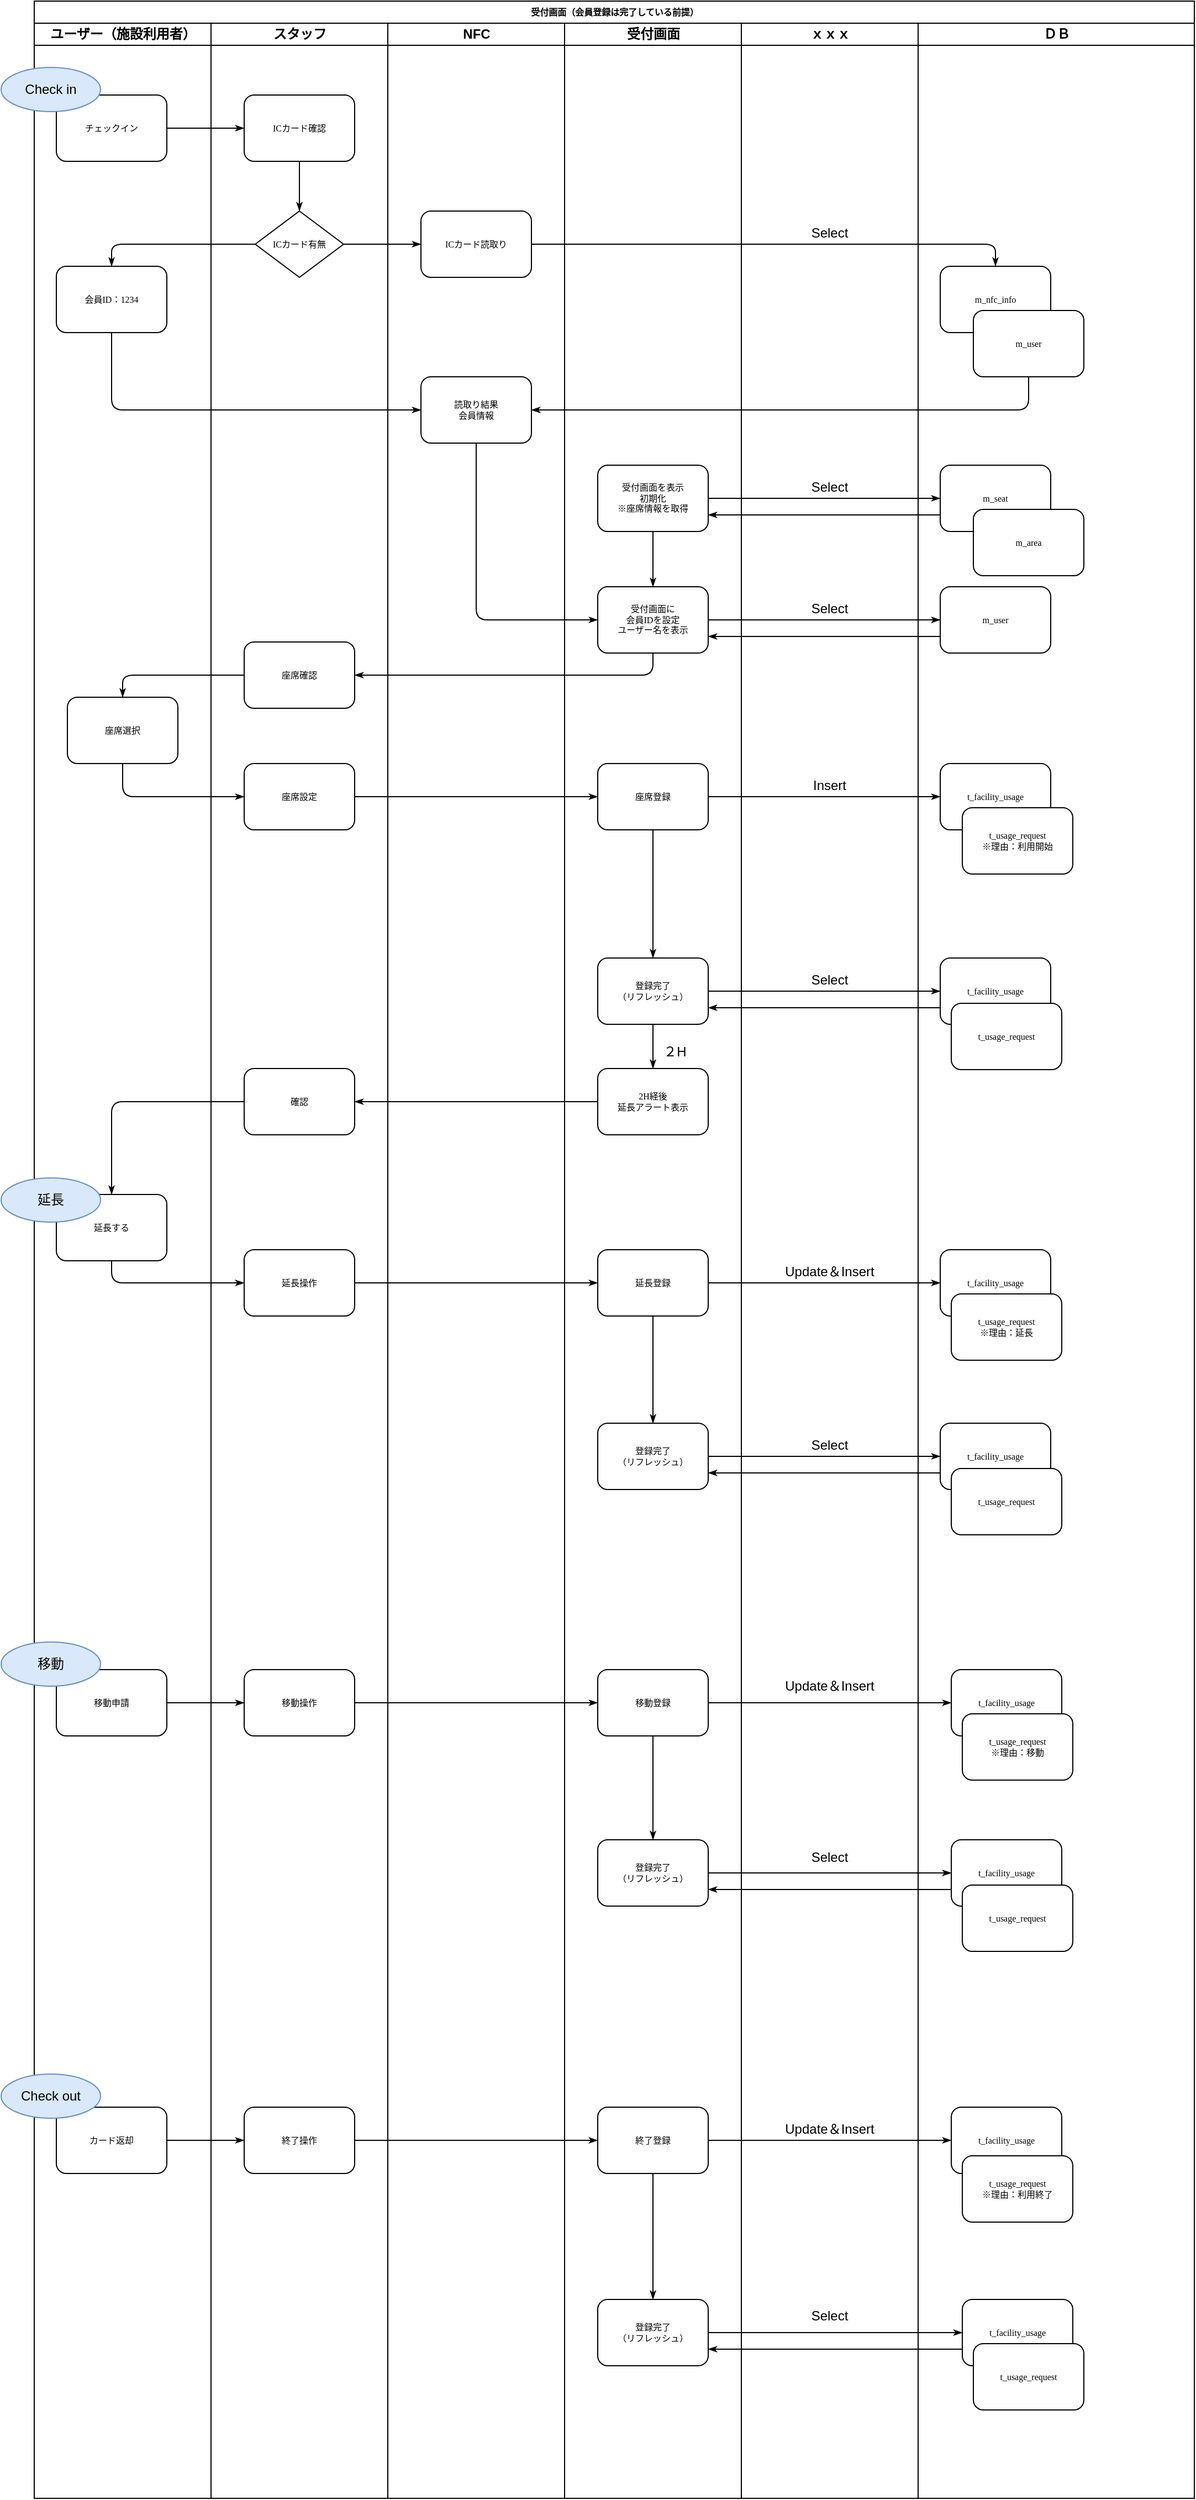 <mxfile version="26.0.14">
  <diagram name="Page-1" id="74e2e168-ea6b-b213-b513-2b3c1d86103e">
    <mxGraphModel dx="1246" dy="17" grid="1" gridSize="10" guides="1" tooltips="1" connect="1" arrows="1" fold="1" page="1" pageScale="1" pageWidth="1100" pageHeight="850" background="none" math="0" shadow="0">
      <root>
        <mxCell id="0" />
        <mxCell id="1" parent="0" />
        <mxCell id="wsVmnCHKdDLOv4nFXaHS-50" value="受付画面（会員登録は完了している前提）" style="swimlane;html=1;childLayout=stackLayout;startSize=20;rounded=0;shadow=0;labelBackgroundColor=none;strokeWidth=1;fontFamily=Verdana;fontSize=8;align=center;" parent="1" vertex="1">
          <mxGeometry x="40" y="880" width="1050" height="2260" as="geometry" />
        </mxCell>
        <mxCell id="wsVmnCHKdDLOv4nFXaHS-55" style="edgeStyle=orthogonalEdgeStyle;rounded=1;html=1;labelBackgroundColor=none;startArrow=none;startFill=0;startSize=5;endArrow=classicThin;endFill=1;endSize=5;jettySize=auto;orthogonalLoop=1;strokeWidth=1;fontFamily=Verdana;fontSize=8" parent="wsVmnCHKdDLOv4nFXaHS-50" source="wsVmnCHKdDLOv4nFXaHS-52" target="wsVmnCHKdDLOv4nFXaHS-71" edge="1">
          <mxGeometry relative="1" as="geometry" />
        </mxCell>
        <mxCell id="wsVmnCHKdDLOv4nFXaHS-58" style="edgeStyle=orthogonalEdgeStyle;rounded=1;html=1;labelBackgroundColor=none;startArrow=none;startFill=0;startSize=5;endArrow=classicThin;endFill=1;endSize=5;jettySize=auto;orthogonalLoop=1;strokeWidth=1;fontFamily=Verdana;fontSize=8;entryX=0.5;entryY=0;entryDx=0;entryDy=0;" parent="wsVmnCHKdDLOv4nFXaHS-50" source="wsVmnCHKdDLOv4nFXaHS-74" target="wsVmnCHKdDLOv4nFXaHS-53" edge="1">
          <mxGeometry relative="1" as="geometry" />
        </mxCell>
        <mxCell id="wsVmnCHKdDLOv4nFXaHS-59" style="edgeStyle=orthogonalEdgeStyle;rounded=1;html=1;labelBackgroundColor=none;startArrow=none;startFill=0;startSize=5;endArrow=classicThin;endFill=1;endSize=5;jettySize=auto;orthogonalLoop=1;strokeWidth=1;fontFamily=Verdana;fontSize=8;exitX=0.5;exitY=1;exitDx=0;exitDy=0;entryX=0;entryY=0.5;entryDx=0;entryDy=0;" parent="wsVmnCHKdDLOv4nFXaHS-50" source="wsVmnCHKdDLOv4nFXaHS-53" target="wsVmnCHKdDLOv4nFXaHS-87" edge="1">
          <mxGeometry relative="1" as="geometry">
            <mxPoint x="210" y="300" as="targetPoint" />
          </mxGeometry>
        </mxCell>
        <mxCell id="wsVmnCHKdDLOv4nFXaHS-63" style="edgeStyle=orthogonalEdgeStyle;rounded=1;html=1;labelBackgroundColor=none;startArrow=none;startFill=0;startSize=5;endArrow=classicThin;endFill=1;endSize=5;jettySize=auto;orthogonalLoop=1;strokeWidth=1;fontFamily=Verdana;fontSize=8;exitX=1;exitY=0.5;exitDx=0;exitDy=0;" parent="wsVmnCHKdDLOv4nFXaHS-50" source="wsVmnCHKdDLOv4nFXaHS-89" target="wsVmnCHKdDLOv4nFXaHS-94" edge="1">
          <mxGeometry relative="1" as="geometry">
            <mxPoint x="770" y="690" as="sourcePoint" />
          </mxGeometry>
        </mxCell>
        <mxCell id="wsVmnCHKdDLOv4nFXaHS-66" style="edgeStyle=orthogonalEdgeStyle;rounded=1;html=1;labelBackgroundColor=none;startArrow=none;startFill=0;startSize=5;endArrow=classicThin;endFill=1;endSize=5;jettySize=auto;orthogonalLoop=1;strokeColor=#000000;strokeWidth=1;fontFamily=Verdana;fontSize=8;fontColor=#000000;entryX=0;entryY=0.5;entryDx=0;entryDy=0;exitX=1;exitY=0.5;exitDx=0;exitDy=0;" parent="wsVmnCHKdDLOv4nFXaHS-50" source="wsVmnCHKdDLOv4nFXaHS-81" target="wsVmnCHKdDLOv4nFXaHS-89" edge="1">
          <mxGeometry relative="1" as="geometry">
            <mxPoint x="400" y="550" as="sourcePoint" />
          </mxGeometry>
        </mxCell>
        <mxCell id="wsVmnCHKdDLOv4nFXaHS-51" value="ユーザー（施設利用者）" style="swimlane;html=1;startSize=20;" parent="wsVmnCHKdDLOv4nFXaHS-50" vertex="1">
          <mxGeometry y="20" width="160" height="2240" as="geometry" />
        </mxCell>
        <mxCell id="wsVmnCHKdDLOv4nFXaHS-52" value="チェックイン" style="rounded=1;whiteSpace=wrap;html=1;shadow=0;labelBackgroundColor=none;strokeWidth=1;fontFamily=Verdana;fontSize=8;align=center;" parent="wsVmnCHKdDLOv4nFXaHS-51" vertex="1">
          <mxGeometry x="20" y="65" width="100" height="60" as="geometry" />
        </mxCell>
        <mxCell id="wsVmnCHKdDLOv4nFXaHS-53" value="会員ID：1234" style="rounded=1;whiteSpace=wrap;html=1;shadow=0;labelBackgroundColor=none;strokeWidth=1;fontFamily=Verdana;fontSize=8;align=center;" parent="wsVmnCHKdDLOv4nFXaHS-51" vertex="1">
          <mxGeometry x="20" y="220" width="100" height="60" as="geometry" />
        </mxCell>
        <mxCell id="wsVmnCHKdDLOv4nFXaHS-75" value="座席選択" style="rounded=1;whiteSpace=wrap;html=1;shadow=0;labelBackgroundColor=none;strokeWidth=1;fontFamily=Verdana;fontSize=8;align=center;" parent="wsVmnCHKdDLOv4nFXaHS-51" vertex="1">
          <mxGeometry x="30" y="610" width="100" height="60" as="geometry" />
        </mxCell>
        <mxCell id="wsVmnCHKdDLOv4nFXaHS-168" value="延長する" style="rounded=1;whiteSpace=wrap;html=1;shadow=0;labelBackgroundColor=none;strokeWidth=1;fontFamily=Verdana;fontSize=8;align=center;" parent="wsVmnCHKdDLOv4nFXaHS-51" vertex="1">
          <mxGeometry x="20" y="1060" width="100" height="60" as="geometry" />
        </mxCell>
        <mxCell id="wsVmnCHKdDLOv4nFXaHS-176" value="延長" style="ellipse;whiteSpace=wrap;html=1;fillColor=#dae8fc;strokeColor=#6c8ebf;" parent="wsVmnCHKdDLOv4nFXaHS-51" vertex="1">
          <mxGeometry x="-30" y="1045" width="90" height="40" as="geometry" />
        </mxCell>
        <mxCell id="wsVmnCHKdDLOv4nFXaHS-177" value="Check in" style="ellipse;whiteSpace=wrap;html=1;fillColor=#dae8fc;strokeColor=#6c8ebf;" parent="wsVmnCHKdDLOv4nFXaHS-51" vertex="1">
          <mxGeometry x="-30" y="40" width="90" height="40" as="geometry" />
        </mxCell>
        <mxCell id="wsVmnCHKdDLOv4nFXaHS-239" value="カード返却" style="rounded=1;whiteSpace=wrap;html=1;shadow=0;labelBackgroundColor=none;strokeWidth=1;fontFamily=Verdana;fontSize=8;align=center;" parent="wsVmnCHKdDLOv4nFXaHS-51" vertex="1">
          <mxGeometry x="20" y="1886" width="100" height="60" as="geometry" />
        </mxCell>
        <mxCell id="wsVmnCHKdDLOv4nFXaHS-183" value="Check out" style="ellipse;whiteSpace=wrap;html=1;fillColor=#dae8fc;strokeColor=#6c8ebf;" parent="wsVmnCHKdDLOv4nFXaHS-51" vertex="1">
          <mxGeometry x="-30" y="1856" width="90" height="40" as="geometry" />
        </mxCell>
        <mxCell id="wsVmnCHKdDLOv4nFXaHS-70" value="スタッフ" style="swimlane;html=1;startSize=20;" parent="wsVmnCHKdDLOv4nFXaHS-50" vertex="1">
          <mxGeometry x="160" y="20" width="160" height="2240" as="geometry" />
        </mxCell>
        <mxCell id="wsVmnCHKdDLOv4nFXaHS-71" value="ICカード確認" style="rounded=1;whiteSpace=wrap;html=1;shadow=0;labelBackgroundColor=none;strokeWidth=1;fontFamily=Verdana;fontSize=8;align=center;" parent="wsVmnCHKdDLOv4nFXaHS-70" vertex="1">
          <mxGeometry x="30" y="65" width="100" height="60" as="geometry" />
        </mxCell>
        <mxCell id="wsVmnCHKdDLOv4nFXaHS-74" value="ICカード有無" style="rhombus;whiteSpace=wrap;html=1;rounded=0;shadow=0;labelBackgroundColor=none;strokeWidth=1;fontFamily=Verdana;fontSize=8;align=center;" parent="wsVmnCHKdDLOv4nFXaHS-70" vertex="1">
          <mxGeometry x="40" y="170" width="80" height="60" as="geometry" />
        </mxCell>
        <mxCell id="wsVmnCHKdDLOv4nFXaHS-56" style="edgeStyle=orthogonalEdgeStyle;rounded=1;html=1;labelBackgroundColor=none;startArrow=none;startFill=0;startSize=5;endArrow=classicThin;endFill=1;endSize=5;jettySize=auto;orthogonalLoop=1;strokeWidth=1;fontFamily=Verdana;fontSize=8;entryX=0.5;entryY=0;entryDx=0;entryDy=0;" parent="wsVmnCHKdDLOv4nFXaHS-70" source="wsVmnCHKdDLOv4nFXaHS-71" target="wsVmnCHKdDLOv4nFXaHS-74" edge="1">
          <mxGeometry relative="1" as="geometry">
            <Array as="points">
              <mxPoint x="80" y="170" />
              <mxPoint x="80" y="170" />
            </Array>
          </mxGeometry>
        </mxCell>
        <mxCell id="wsVmnCHKdDLOv4nFXaHS-54" value="座席確認" style="rounded=1;whiteSpace=wrap;html=1;shadow=0;labelBackgroundColor=none;strokeWidth=1;fontFamily=Verdana;fontSize=8;align=center;" parent="wsVmnCHKdDLOv4nFXaHS-70" vertex="1">
          <mxGeometry x="30" y="560" width="100" height="60" as="geometry" />
        </mxCell>
        <mxCell id="wsVmnCHKdDLOv4nFXaHS-81" value="座席設定" style="rounded=1;whiteSpace=wrap;html=1;shadow=0;labelBackgroundColor=none;strokeWidth=1;fontFamily=Verdana;fontSize=8;align=center;" parent="wsVmnCHKdDLOv4nFXaHS-70" vertex="1">
          <mxGeometry x="30" y="670" width="100" height="60" as="geometry" />
        </mxCell>
        <mxCell id="wsVmnCHKdDLOv4nFXaHS-165" value="確認" style="rounded=1;whiteSpace=wrap;html=1;shadow=0;labelBackgroundColor=none;strokeWidth=1;fontFamily=Verdana;fontSize=8;align=center;" parent="wsVmnCHKdDLOv4nFXaHS-70" vertex="1">
          <mxGeometry x="30" y="946" width="100" height="60" as="geometry" />
        </mxCell>
        <mxCell id="wsVmnCHKdDLOv4nFXaHS-171" value="延長操作" style="rounded=1;whiteSpace=wrap;html=1;shadow=0;labelBackgroundColor=none;strokeWidth=1;fontFamily=Verdana;fontSize=8;align=center;" parent="wsVmnCHKdDLOv4nFXaHS-70" vertex="1">
          <mxGeometry x="30" y="1110" width="100" height="60" as="geometry" />
        </mxCell>
        <mxCell id="wsVmnCHKdDLOv4nFXaHS-240" value="終了操作" style="rounded=1;whiteSpace=wrap;html=1;shadow=0;labelBackgroundColor=none;strokeWidth=1;fontFamily=Verdana;fontSize=8;align=center;" parent="wsVmnCHKdDLOv4nFXaHS-70" vertex="1">
          <mxGeometry x="30" y="1886" width="100" height="60" as="geometry" />
        </mxCell>
        <mxCell id="wsVmnCHKdDLOv4nFXaHS-72" value="NFC" style="swimlane;html=1;startSize=20;" parent="wsVmnCHKdDLOv4nFXaHS-50" vertex="1">
          <mxGeometry x="320" y="20" width="160" height="2240" as="geometry" />
        </mxCell>
        <mxCell id="wsVmnCHKdDLOv4nFXaHS-73" value="ICカード読取り" style="rounded=1;whiteSpace=wrap;html=1;shadow=0;labelBackgroundColor=none;strokeWidth=1;fontFamily=Verdana;fontSize=8;align=center;" parent="wsVmnCHKdDLOv4nFXaHS-72" vertex="1">
          <mxGeometry x="30" y="170" width="100" height="60" as="geometry" />
        </mxCell>
        <mxCell id="wsVmnCHKdDLOv4nFXaHS-87" value="&lt;div&gt;読取り結果&lt;/div&gt;&lt;div&gt;&lt;div&gt;会員情報&lt;/div&gt;&lt;/div&gt;" style="rounded=1;whiteSpace=wrap;html=1;shadow=0;labelBackgroundColor=none;strokeWidth=1;fontFamily=Verdana;fontSize=8;align=center;" parent="wsVmnCHKdDLOv4nFXaHS-72" vertex="1">
          <mxGeometry x="30" y="320" width="100" height="60" as="geometry" />
        </mxCell>
        <mxCell id="wsVmnCHKdDLOv4nFXaHS-76" style="edgeStyle=orthogonalEdgeStyle;rounded=1;html=1;labelBackgroundColor=none;startArrow=none;startFill=0;startSize=5;endArrow=classicThin;endFill=1;endSize=5;jettySize=auto;orthogonalLoop=1;strokeWidth=1;fontFamily=Verdana;fontSize=8;entryX=0;entryY=0.5;entryDx=0;entryDy=0;exitX=1;exitY=0.5;exitDx=0;exitDy=0;" parent="wsVmnCHKdDLOv4nFXaHS-50" source="wsVmnCHKdDLOv4nFXaHS-74" target="wsVmnCHKdDLOv4nFXaHS-73" edge="1">
          <mxGeometry relative="1" as="geometry">
            <mxPoint x="340" y="150" as="sourcePoint" />
            <mxPoint x="280" y="290" as="targetPoint" />
          </mxGeometry>
        </mxCell>
        <mxCell id="wsVmnCHKdDLOv4nFXaHS-83" style="edgeStyle=orthogonalEdgeStyle;rounded=1;html=1;labelBackgroundColor=none;startArrow=none;startFill=0;startSize=5;endArrow=classicThin;endFill=1;endSize=5;jettySize=auto;orthogonalLoop=1;strokeColor=#000000;strokeWidth=1;fontFamily=Verdana;fontSize=8;fontColor=#000000;exitX=1;exitY=0.5;exitDx=0;exitDy=0;entryX=0.5;entryY=0;entryDx=0;entryDy=0;" parent="wsVmnCHKdDLOv4nFXaHS-50" source="wsVmnCHKdDLOv4nFXaHS-73" target="wsVmnCHKdDLOv4nFXaHS-78" edge="1">
          <mxGeometry relative="1" as="geometry" />
        </mxCell>
        <mxCell id="wsVmnCHKdDLOv4nFXaHS-91" style="edgeStyle=orthogonalEdgeStyle;rounded=1;html=1;labelBackgroundColor=none;startArrow=none;startFill=0;startSize=5;endArrow=classicThin;endFill=1;endSize=5;jettySize=auto;orthogonalLoop=1;strokeWidth=1;fontFamily=Verdana;fontSize=8;exitX=0.5;exitY=1;exitDx=0;exitDy=0;entryX=1;entryY=0.5;entryDx=0;entryDy=0;" parent="wsVmnCHKdDLOv4nFXaHS-50" source="wsVmnCHKdDLOv4nFXaHS-144" target="wsVmnCHKdDLOv4nFXaHS-87" edge="1">
          <mxGeometry relative="1" as="geometry" />
        </mxCell>
        <mxCell id="wsVmnCHKdDLOv4nFXaHS-77" value="受付画面" style="swimlane;html=1;startSize=20;" parent="wsVmnCHKdDLOv4nFXaHS-50" vertex="1">
          <mxGeometry x="480" y="20" width="160" height="2240" as="geometry" />
        </mxCell>
        <mxCell id="wsVmnCHKdDLOv4nFXaHS-80" value="受付画面に&lt;div&gt;会員IDを設定&lt;/div&gt;&lt;div&gt;ユーザー名を表示&lt;/div&gt;" style="rounded=1;whiteSpace=wrap;html=1;shadow=0;labelBackgroundColor=none;strokeWidth=1;fontFamily=Verdana;fontSize=8;align=center;" parent="wsVmnCHKdDLOv4nFXaHS-77" vertex="1">
          <mxGeometry x="30" y="510" width="100" height="60" as="geometry" />
        </mxCell>
        <mxCell id="wsVmnCHKdDLOv4nFXaHS-89" value="座席登録" style="rounded=1;whiteSpace=wrap;html=1;shadow=0;labelBackgroundColor=none;strokeWidth=1;fontFamily=Verdana;fontSize=8;align=center;" parent="wsVmnCHKdDLOv4nFXaHS-77" vertex="1">
          <mxGeometry x="30" y="670" width="100" height="60" as="geometry" />
        </mxCell>
        <mxCell id="wsVmnCHKdDLOv4nFXaHS-155" value="受付画面を表示&lt;div&gt;初期化&lt;/div&gt;&lt;div&gt;※座席情報を取得&lt;/div&gt;" style="rounded=1;whiteSpace=wrap;html=1;shadow=0;labelBackgroundColor=none;strokeWidth=1;fontFamily=Verdana;fontSize=8;align=center;" parent="wsVmnCHKdDLOv4nFXaHS-77" vertex="1">
          <mxGeometry x="30" y="400" width="100" height="60" as="geometry" />
        </mxCell>
        <mxCell id="wsVmnCHKdDLOv4nFXaHS-156" style="edgeStyle=orthogonalEdgeStyle;rounded=1;html=1;labelBackgroundColor=none;startArrow=none;startFill=0;startSize=5;endArrow=classicThin;endFill=1;endSize=5;jettySize=auto;orthogonalLoop=1;strokeWidth=1;fontFamily=Verdana;fontSize=8;exitX=0.5;exitY=1;exitDx=0;exitDy=0;entryX=0.5;entryY=0;entryDx=0;entryDy=0;" parent="wsVmnCHKdDLOv4nFXaHS-77" source="wsVmnCHKdDLOv4nFXaHS-155" target="wsVmnCHKdDLOv4nFXaHS-80" edge="1">
          <mxGeometry relative="1" as="geometry">
            <mxPoint x="-70" y="390" as="sourcePoint" />
            <mxPoint x="40" y="440" as="targetPoint" />
          </mxGeometry>
        </mxCell>
        <mxCell id="wsVmnCHKdDLOv4nFXaHS-162" value="2H経後&lt;div&gt;延長アラート表示&lt;/div&gt;" style="rounded=1;whiteSpace=wrap;html=1;shadow=0;labelBackgroundColor=none;strokeWidth=1;fontFamily=Verdana;fontSize=8;align=center;" parent="wsVmnCHKdDLOv4nFXaHS-77" vertex="1">
          <mxGeometry x="30" y="946" width="100" height="60" as="geometry" />
        </mxCell>
        <mxCell id="wsVmnCHKdDLOv4nFXaHS-164" style="edgeStyle=orthogonalEdgeStyle;rounded=1;html=1;labelBackgroundColor=none;startArrow=none;startFill=0;startSize=5;endArrow=classicThin;endFill=1;endSize=5;jettySize=auto;orthogonalLoop=1;strokeWidth=1;fontFamily=Verdana;fontSize=8;entryX=0.5;entryY=0;entryDx=0;entryDy=0;exitX=0.5;exitY=1;exitDx=0;exitDy=0;" parent="wsVmnCHKdDLOv4nFXaHS-77" source="wsVmnCHKdDLOv4nFXaHS-89" target="wsVmnCHKdDLOv4nFXaHS-194" edge="1">
          <mxGeometry relative="1" as="geometry">
            <mxPoint x="50" y="740" as="sourcePoint" />
            <mxPoint x="40" y="550" as="targetPoint" />
          </mxGeometry>
        </mxCell>
        <mxCell id="wsVmnCHKdDLOv4nFXaHS-172" value="延長登録" style="rounded=1;whiteSpace=wrap;html=1;shadow=0;labelBackgroundColor=none;strokeWidth=1;fontFamily=Verdana;fontSize=8;align=center;" parent="wsVmnCHKdDLOv4nFXaHS-77" vertex="1">
          <mxGeometry x="30" y="1110" width="100" height="60" as="geometry" />
        </mxCell>
        <mxCell id="wsVmnCHKdDLOv4nFXaHS-194" value="登録完了&lt;div&gt;（リフレッシュ）&lt;/div&gt;" style="rounded=1;whiteSpace=wrap;html=1;shadow=0;labelBackgroundColor=none;strokeWidth=1;fontFamily=Verdana;fontSize=8;align=center;" parent="wsVmnCHKdDLOv4nFXaHS-77" vertex="1">
          <mxGeometry x="30" y="846" width="100" height="60" as="geometry" />
        </mxCell>
        <mxCell id="wsVmnCHKdDLOv4nFXaHS-208" style="edgeStyle=orthogonalEdgeStyle;rounded=1;html=1;labelBackgroundColor=none;startArrow=none;startFill=0;startSize=5;endArrow=classicThin;endFill=1;endSize=5;jettySize=auto;orthogonalLoop=1;strokeWidth=1;fontFamily=Verdana;fontSize=8;entryX=0.5;entryY=0;entryDx=0;entryDy=0;exitX=0.5;exitY=1;exitDx=0;exitDy=0;" parent="wsVmnCHKdDLOv4nFXaHS-77" source="wsVmnCHKdDLOv4nFXaHS-194" target="wsVmnCHKdDLOv4nFXaHS-162" edge="1">
          <mxGeometry relative="1" as="geometry">
            <mxPoint x="40" y="916" as="sourcePoint" />
            <mxPoint x="90" y="856" as="targetPoint" />
          </mxGeometry>
        </mxCell>
        <mxCell id="wsVmnCHKdDLOv4nFXaHS-192" value="２H" style="text;html=1;align=center;verticalAlign=middle;whiteSpace=wrap;rounded=0;" parent="wsVmnCHKdDLOv4nFXaHS-77" vertex="1">
          <mxGeometry x="70" y="916" width="60" height="30" as="geometry" />
        </mxCell>
        <mxCell id="wsVmnCHKdDLOv4nFXaHS-214" value="登録完了&lt;div&gt;（リフレッシュ）&lt;/div&gt;" style="rounded=1;whiteSpace=wrap;html=1;shadow=0;labelBackgroundColor=none;strokeWidth=1;fontFamily=Verdana;fontSize=8;align=center;" parent="wsVmnCHKdDLOv4nFXaHS-77" vertex="1">
          <mxGeometry x="30" y="1267" width="100" height="60" as="geometry" />
        </mxCell>
        <mxCell id="wsVmnCHKdDLOv4nFXaHS-215" style="edgeStyle=orthogonalEdgeStyle;rounded=1;html=1;labelBackgroundColor=none;startArrow=none;startFill=0;startSize=5;endArrow=classicThin;endFill=1;endSize=5;jettySize=auto;orthogonalLoop=1;strokeWidth=1;fontFamily=Verdana;fontSize=8;entryX=0.5;entryY=0;entryDx=0;entryDy=0;exitX=0.5;exitY=1;exitDx=0;exitDy=0;" parent="wsVmnCHKdDLOv4nFXaHS-77" source="wsVmnCHKdDLOv4nFXaHS-172" target="wsVmnCHKdDLOv4nFXaHS-214" edge="1">
          <mxGeometry relative="1" as="geometry">
            <mxPoint x="90" y="877" as="sourcePoint" />
            <mxPoint x="90" y="907" as="targetPoint" />
          </mxGeometry>
        </mxCell>
        <mxCell id="wsVmnCHKdDLOv4nFXaHS-180" value="移動申請" style="rounded=1;whiteSpace=wrap;html=1;shadow=0;labelBackgroundColor=none;strokeWidth=1;fontFamily=Verdana;fontSize=8;align=center;" parent="wsVmnCHKdDLOv4nFXaHS-77" vertex="1">
          <mxGeometry x="-460" y="1490" width="100" height="60" as="geometry" />
        </mxCell>
        <mxCell id="wsVmnCHKdDLOv4nFXaHS-182" value="移動" style="ellipse;whiteSpace=wrap;html=1;fillColor=#dae8fc;strokeColor=#6c8ebf;" parent="wsVmnCHKdDLOv4nFXaHS-77" vertex="1">
          <mxGeometry x="-510" y="1465" width="90" height="40" as="geometry" />
        </mxCell>
        <mxCell id="wsVmnCHKdDLOv4nFXaHS-184" value="移動操作" style="rounded=1;whiteSpace=wrap;html=1;shadow=0;labelBackgroundColor=none;strokeWidth=1;fontFamily=Verdana;fontSize=8;align=center;" parent="wsVmnCHKdDLOv4nFXaHS-77" vertex="1">
          <mxGeometry x="-290" y="1490" width="100" height="60" as="geometry" />
        </mxCell>
        <mxCell id="wsVmnCHKdDLOv4nFXaHS-185" value="移動登録" style="rounded=1;whiteSpace=wrap;html=1;shadow=0;labelBackgroundColor=none;strokeWidth=1;fontFamily=Verdana;fontSize=8;align=center;" parent="wsVmnCHKdDLOv4nFXaHS-77" vertex="1">
          <mxGeometry x="30" y="1490" width="100" height="60" as="geometry" />
        </mxCell>
        <mxCell id="wsVmnCHKdDLOv4nFXaHS-186" style="edgeStyle=orthogonalEdgeStyle;rounded=1;html=1;labelBackgroundColor=none;startArrow=none;startFill=0;startSize=5;endArrow=classicThin;endFill=1;endSize=5;jettySize=auto;orthogonalLoop=1;strokeColor=#000000;strokeWidth=1;fontFamily=Verdana;fontSize=8;fontColor=#000000;exitX=1;exitY=0.5;exitDx=0;exitDy=0;entryX=0;entryY=0.5;entryDx=0;entryDy=0;" parent="wsVmnCHKdDLOv4nFXaHS-77" source="wsVmnCHKdDLOv4nFXaHS-180" target="wsVmnCHKdDLOv4nFXaHS-184" edge="1">
          <mxGeometry relative="1" as="geometry">
            <mxPoint x="-350" y="1519.5" as="sourcePoint" />
            <mxPoint x="-310" y="1510" as="targetPoint" />
          </mxGeometry>
        </mxCell>
        <mxCell id="wsVmnCHKdDLOv4nFXaHS-187" style="edgeStyle=orthogonalEdgeStyle;rounded=1;html=1;labelBackgroundColor=none;startArrow=none;startFill=0;startSize=5;endArrow=classicThin;endFill=1;endSize=5;jettySize=auto;orthogonalLoop=1;strokeColor=#000000;strokeWidth=1;fontFamily=Verdana;fontSize=8;fontColor=#000000;exitX=1;exitY=0.5;exitDx=0;exitDy=0;entryX=0;entryY=0.5;entryDx=0;entryDy=0;" parent="wsVmnCHKdDLOv4nFXaHS-77" source="wsVmnCHKdDLOv4nFXaHS-184" target="wsVmnCHKdDLOv4nFXaHS-185" edge="1">
          <mxGeometry relative="1" as="geometry">
            <mxPoint x="-100" y="1520" as="sourcePoint" />
            <mxPoint x="-30" y="1520" as="targetPoint" />
          </mxGeometry>
        </mxCell>
        <mxCell id="wsVmnCHKdDLOv4nFXaHS-220" value="登録完了&lt;div&gt;（リフレッシュ）&lt;/div&gt;" style="rounded=1;whiteSpace=wrap;html=1;shadow=0;labelBackgroundColor=none;strokeWidth=1;fontFamily=Verdana;fontSize=8;align=center;" parent="wsVmnCHKdDLOv4nFXaHS-77" vertex="1">
          <mxGeometry x="30" y="1644" width="100" height="60" as="geometry" />
        </mxCell>
        <mxCell id="wsVmnCHKdDLOv4nFXaHS-221" style="edgeStyle=orthogonalEdgeStyle;rounded=1;html=1;labelBackgroundColor=none;startArrow=none;startFill=0;startSize=5;endArrow=classicThin;endFill=1;endSize=5;jettySize=auto;orthogonalLoop=1;strokeWidth=1;fontFamily=Verdana;fontSize=8;entryX=0.5;entryY=0;entryDx=0;entryDy=0;exitX=0.5;exitY=1;exitDx=0;exitDy=0;" parent="wsVmnCHKdDLOv4nFXaHS-77" source="wsVmnCHKdDLOv4nFXaHS-185" target="wsVmnCHKdDLOv4nFXaHS-220" edge="1">
          <mxGeometry relative="1" as="geometry">
            <mxPoint x="110" y="1565" as="sourcePoint" />
            <mxPoint x="90" y="1315" as="targetPoint" />
          </mxGeometry>
        </mxCell>
        <mxCell id="wsVmnCHKdDLOv4nFXaHS-242" value="終了登録" style="rounded=1;whiteSpace=wrap;html=1;shadow=0;labelBackgroundColor=none;strokeWidth=1;fontFamily=Verdana;fontSize=8;align=center;" parent="wsVmnCHKdDLOv4nFXaHS-77" vertex="1">
          <mxGeometry x="30" y="1886" width="100" height="60" as="geometry" />
        </mxCell>
        <mxCell id="wsVmnCHKdDLOv4nFXaHS-247" value="登録完了&lt;div&gt;（リフレッシュ）&lt;/div&gt;" style="rounded=1;whiteSpace=wrap;html=1;shadow=0;labelBackgroundColor=none;strokeWidth=1;fontFamily=Verdana;fontSize=8;align=center;" parent="wsVmnCHKdDLOv4nFXaHS-77" vertex="1">
          <mxGeometry x="30" y="2060" width="100" height="60" as="geometry" />
        </mxCell>
        <mxCell id="wsVmnCHKdDLOv4nFXaHS-248" style="edgeStyle=orthogonalEdgeStyle;rounded=1;html=1;labelBackgroundColor=none;startArrow=none;startFill=0;startSize=5;endArrow=classicThin;endFill=1;endSize=5;jettySize=auto;orthogonalLoop=1;strokeWidth=1;fontFamily=Verdana;fontSize=8;entryX=0.5;entryY=0;entryDx=0;entryDy=0;exitX=0.5;exitY=1;exitDx=0;exitDy=0;" parent="wsVmnCHKdDLOv4nFXaHS-77" source="wsVmnCHKdDLOv4nFXaHS-242" target="wsVmnCHKdDLOv4nFXaHS-247" edge="1">
          <mxGeometry relative="1" as="geometry">
            <mxPoint x="40" y="1956" as="sourcePoint" />
            <mxPoint x="90" y="1736" as="targetPoint" />
          </mxGeometry>
        </mxCell>
        <mxCell id="wsVmnCHKdDLOv4nFXaHS-86" value="ｘｘｘ" style="swimlane;html=1;startSize=20;" parent="wsVmnCHKdDLOv4nFXaHS-50" vertex="1">
          <mxGeometry x="640" y="20" width="160" height="2240" as="geometry" />
        </mxCell>
        <mxCell id="wsVmnCHKdDLOv4nFXaHS-228" value="Update＆Insert" style="text;html=1;align=center;verticalAlign=middle;whiteSpace=wrap;rounded=0;" parent="wsVmnCHKdDLOv4nFXaHS-86" vertex="1">
          <mxGeometry x="20" y="1485" width="120" height="40" as="geometry" />
        </mxCell>
        <mxCell id="wsVmnCHKdDLOv4nFXaHS-231" value="Select" style="text;html=1;align=center;verticalAlign=middle;whiteSpace=wrap;rounded=0;" parent="wsVmnCHKdDLOv4nFXaHS-86" vertex="1">
          <mxGeometry x="20" y="1640" width="120" height="40" as="geometry" />
        </mxCell>
        <mxCell id="wsVmnCHKdDLOv4nFXaHS-232" value="Update＆Insert" style="text;html=1;align=center;verticalAlign=middle;whiteSpace=wrap;rounded=0;" parent="wsVmnCHKdDLOv4nFXaHS-86" vertex="1">
          <mxGeometry x="20" y="1110" width="120" height="40" as="geometry" />
        </mxCell>
        <mxCell id="wsVmnCHKdDLOv4nFXaHS-233" value="Select" style="text;html=1;align=center;verticalAlign=middle;whiteSpace=wrap;rounded=0;" parent="wsVmnCHKdDLOv4nFXaHS-86" vertex="1">
          <mxGeometry x="20" y="1267" width="120" height="40" as="geometry" />
        </mxCell>
        <mxCell id="wsVmnCHKdDLOv4nFXaHS-234" value="Insert" style="text;html=1;align=center;verticalAlign=middle;whiteSpace=wrap;rounded=0;" parent="wsVmnCHKdDLOv4nFXaHS-86" vertex="1">
          <mxGeometry x="20" y="670" width="120" height="40" as="geometry" />
        </mxCell>
        <mxCell id="wsVmnCHKdDLOv4nFXaHS-235" value="Select" style="text;html=1;align=center;verticalAlign=middle;whiteSpace=wrap;rounded=0;" parent="wsVmnCHKdDLOv4nFXaHS-86" vertex="1">
          <mxGeometry x="20" y="846" width="120" height="40" as="geometry" />
        </mxCell>
        <mxCell id="wsVmnCHKdDLOv4nFXaHS-236" value="Select" style="text;html=1;align=center;verticalAlign=middle;whiteSpace=wrap;rounded=0;" parent="wsVmnCHKdDLOv4nFXaHS-86" vertex="1">
          <mxGeometry x="20" y="170" width="120" height="40" as="geometry" />
        </mxCell>
        <mxCell id="wsVmnCHKdDLOv4nFXaHS-237" value="Select" style="text;html=1;align=center;verticalAlign=middle;whiteSpace=wrap;rounded=0;" parent="wsVmnCHKdDLOv4nFXaHS-86" vertex="1">
          <mxGeometry x="20" y="400" width="120" height="40" as="geometry" />
        </mxCell>
        <mxCell id="wsVmnCHKdDLOv4nFXaHS-238" value="Select" style="text;html=1;align=center;verticalAlign=middle;whiteSpace=wrap;rounded=0;" parent="wsVmnCHKdDLOv4nFXaHS-86" vertex="1">
          <mxGeometry x="20" y="510" width="120" height="40" as="geometry" />
        </mxCell>
        <mxCell id="wsVmnCHKdDLOv4nFXaHS-246" value="Update＆Insert" style="text;html=1;align=center;verticalAlign=middle;whiteSpace=wrap;rounded=0;" parent="wsVmnCHKdDLOv4nFXaHS-86" vertex="1">
          <mxGeometry x="20" y="1886" width="120" height="40" as="geometry" />
        </mxCell>
        <mxCell id="wsVmnCHKdDLOv4nFXaHS-252" value="Select" style="text;html=1;align=center;verticalAlign=middle;whiteSpace=wrap;rounded=0;" parent="wsVmnCHKdDLOv4nFXaHS-86" vertex="1">
          <mxGeometry x="20" y="2055" width="120" height="40" as="geometry" />
        </mxCell>
        <mxCell id="wsVmnCHKdDLOv4nFXaHS-93" value="ＤＢ" style="swimlane;html=1;startSize=20;" parent="wsVmnCHKdDLOv4nFXaHS-50" vertex="1">
          <mxGeometry x="800" y="20" width="250" height="2240" as="geometry" />
        </mxCell>
        <mxCell id="wsVmnCHKdDLOv4nFXaHS-94" value="t_facility_usage" style="rounded=1;whiteSpace=wrap;html=1;shadow=0;labelBackgroundColor=none;strokeWidth=1;fontFamily=Verdana;fontSize=8;align=center;" parent="wsVmnCHKdDLOv4nFXaHS-93" vertex="1">
          <mxGeometry x="20" y="670" width="100" height="60" as="geometry" />
        </mxCell>
        <mxCell id="wsVmnCHKdDLOv4nFXaHS-78" value="m_nfc_info" style="rounded=1;whiteSpace=wrap;html=1;shadow=0;labelBackgroundColor=none;strokeWidth=1;fontFamily=Verdana;fontSize=8;align=center;" parent="wsVmnCHKdDLOv4nFXaHS-93" vertex="1">
          <mxGeometry x="20" y="220" width="100" height="60" as="geometry" />
        </mxCell>
        <mxCell id="wsVmnCHKdDLOv4nFXaHS-144" value="m_user" style="rounded=1;whiteSpace=wrap;html=1;shadow=0;labelBackgroundColor=none;strokeWidth=1;fontFamily=Verdana;fontSize=8;align=center;" parent="wsVmnCHKdDLOv4nFXaHS-93" vertex="1">
          <mxGeometry x="50" y="260" width="100" height="60" as="geometry" />
        </mxCell>
        <mxCell id="wsVmnCHKdDLOv4nFXaHS-146" value="m_user" style="rounded=1;whiteSpace=wrap;html=1;shadow=0;labelBackgroundColor=none;strokeWidth=1;fontFamily=Verdana;fontSize=8;align=center;" parent="wsVmnCHKdDLOv4nFXaHS-93" vertex="1">
          <mxGeometry x="20" y="510" width="100" height="60" as="geometry" />
        </mxCell>
        <mxCell id="wsVmnCHKdDLOv4nFXaHS-152" value="m_seat" style="rounded=1;whiteSpace=wrap;html=1;shadow=0;labelBackgroundColor=none;strokeWidth=1;fontFamily=Verdana;fontSize=8;align=center;" parent="wsVmnCHKdDLOv4nFXaHS-93" vertex="1">
          <mxGeometry x="20" y="400" width="100" height="60" as="geometry" />
        </mxCell>
        <mxCell id="wsVmnCHKdDLOv4nFXaHS-160" value="m_area" style="rounded=1;whiteSpace=wrap;html=1;shadow=0;labelBackgroundColor=none;strokeWidth=1;fontFamily=Verdana;fontSize=8;align=center;" parent="wsVmnCHKdDLOv4nFXaHS-93" vertex="1">
          <mxGeometry x="50" y="440" width="100" height="60" as="geometry" />
        </mxCell>
        <mxCell id="wsVmnCHKdDLOv4nFXaHS-174" value="t_facility_usage" style="rounded=1;whiteSpace=wrap;html=1;shadow=0;labelBackgroundColor=none;strokeWidth=1;fontFamily=Verdana;fontSize=8;align=center;" parent="wsVmnCHKdDLOv4nFXaHS-93" vertex="1">
          <mxGeometry x="20" y="1267" width="100" height="60" as="geometry" />
        </mxCell>
        <mxCell id="wsVmnCHKdDLOv4nFXaHS-209" value="t_usage_request" style="rounded=1;whiteSpace=wrap;html=1;shadow=0;labelBackgroundColor=none;strokeWidth=1;fontFamily=Verdana;fontSize=8;align=center;" parent="wsVmnCHKdDLOv4nFXaHS-93" vertex="1">
          <mxGeometry x="30" y="1308" width="100" height="60" as="geometry" />
        </mxCell>
        <mxCell id="wsVmnCHKdDLOv4nFXaHS-211" value="t_facility_usage" style="rounded=1;whiteSpace=wrap;html=1;shadow=0;labelBackgroundColor=none;strokeWidth=1;fontFamily=Verdana;fontSize=8;align=center;" parent="wsVmnCHKdDLOv4nFXaHS-93" vertex="1">
          <mxGeometry x="20" y="846" width="100" height="60" as="geometry" />
        </mxCell>
        <mxCell id="wsVmnCHKdDLOv4nFXaHS-212" value="t_usage_request" style="rounded=1;whiteSpace=wrap;html=1;shadow=0;labelBackgroundColor=none;strokeWidth=1;fontFamily=Verdana;fontSize=8;align=center;" parent="wsVmnCHKdDLOv4nFXaHS-93" vertex="1">
          <mxGeometry x="30" y="887" width="100" height="60" as="geometry" />
        </mxCell>
        <mxCell id="wsVmnCHKdDLOv4nFXaHS-216" value="t_facility_usage" style="rounded=1;whiteSpace=wrap;html=1;shadow=0;labelBackgroundColor=none;strokeWidth=1;fontFamily=Verdana;fontSize=8;align=center;" parent="wsVmnCHKdDLOv4nFXaHS-93" vertex="1">
          <mxGeometry x="20" y="1110" width="100" height="60" as="geometry" />
        </mxCell>
        <mxCell id="wsVmnCHKdDLOv4nFXaHS-218" value="t_facility_usage" style="rounded=1;whiteSpace=wrap;html=1;shadow=0;labelBackgroundColor=none;strokeWidth=1;fontFamily=Verdana;fontSize=8;align=center;" parent="wsVmnCHKdDLOv4nFXaHS-93" vertex="1">
          <mxGeometry x="30" y="1490" width="100" height="60" as="geometry" />
        </mxCell>
        <mxCell id="wsVmnCHKdDLOv4nFXaHS-222" value="t_facility_usage" style="rounded=1;whiteSpace=wrap;html=1;shadow=0;labelBackgroundColor=none;strokeWidth=1;fontFamily=Verdana;fontSize=8;align=center;" parent="wsVmnCHKdDLOv4nFXaHS-93" vertex="1">
          <mxGeometry x="30" y="1644" width="100" height="60" as="geometry" />
        </mxCell>
        <mxCell id="wsVmnCHKdDLOv4nFXaHS-223" value="t_usage_request" style="rounded=1;whiteSpace=wrap;html=1;shadow=0;labelBackgroundColor=none;strokeWidth=1;fontFamily=Verdana;fontSize=8;align=center;" parent="wsVmnCHKdDLOv4nFXaHS-93" vertex="1">
          <mxGeometry x="40" y="1685" width="100" height="60" as="geometry" />
        </mxCell>
        <mxCell id="wsVmnCHKdDLOv4nFXaHS-244" value="t_facility_usage" style="rounded=1;whiteSpace=wrap;html=1;shadow=0;labelBackgroundColor=none;strokeWidth=1;fontFamily=Verdana;fontSize=8;align=center;" parent="wsVmnCHKdDLOv4nFXaHS-93" vertex="1">
          <mxGeometry x="30" y="1886" width="100" height="60" as="geometry" />
        </mxCell>
        <mxCell id="wsVmnCHKdDLOv4nFXaHS-249" value="t_facility_usage" style="rounded=1;whiteSpace=wrap;html=1;shadow=0;labelBackgroundColor=none;strokeWidth=1;fontFamily=Verdana;fontSize=8;align=center;" parent="wsVmnCHKdDLOv4nFXaHS-93" vertex="1">
          <mxGeometry x="40" y="2060" width="100" height="60" as="geometry" />
        </mxCell>
        <mxCell id="W9gNt8L-KNi82UFcTBnA-1" value="t_usage_request&lt;div&gt;※理由：利用開始&lt;/div&gt;" style="rounded=1;whiteSpace=wrap;html=1;shadow=0;labelBackgroundColor=none;strokeWidth=1;fontFamily=Verdana;fontSize=8;align=center;" parent="wsVmnCHKdDLOv4nFXaHS-93" vertex="1">
          <mxGeometry x="40" y="710" width="100" height="60" as="geometry" />
        </mxCell>
        <mxCell id="W9gNt8L-KNi82UFcTBnA-3" value="t_usage_request&lt;div&gt;※理由：延長&lt;/div&gt;" style="rounded=1;whiteSpace=wrap;html=1;shadow=0;labelBackgroundColor=none;strokeWidth=1;fontFamily=Verdana;fontSize=8;align=center;" parent="wsVmnCHKdDLOv4nFXaHS-93" vertex="1">
          <mxGeometry x="30" y="1150" width="100" height="60" as="geometry" />
        </mxCell>
        <mxCell id="W9gNt8L-KNi82UFcTBnA-6" value="t_usage_request&lt;div&gt;※理由：移動&lt;/div&gt;" style="rounded=1;whiteSpace=wrap;html=1;shadow=0;labelBackgroundColor=none;strokeWidth=1;fontFamily=Verdana;fontSize=8;align=center;" parent="wsVmnCHKdDLOv4nFXaHS-93" vertex="1">
          <mxGeometry x="40" y="1530" width="100" height="60" as="geometry" />
        </mxCell>
        <mxCell id="W9gNt8L-KNi82UFcTBnA-8" value="t_usage_request&lt;div&gt;※理由：利用終了&lt;/div&gt;" style="rounded=1;whiteSpace=wrap;html=1;shadow=0;labelBackgroundColor=none;strokeWidth=1;fontFamily=Verdana;fontSize=8;align=center;" parent="wsVmnCHKdDLOv4nFXaHS-93" vertex="1">
          <mxGeometry x="40" y="1930" width="100" height="60" as="geometry" />
        </mxCell>
        <mxCell id="W9gNt8L-KNi82UFcTBnA-12" value="t_usage_request" style="rounded=1;whiteSpace=wrap;html=1;shadow=0;labelBackgroundColor=none;strokeWidth=1;fontFamily=Verdana;fontSize=8;align=center;" parent="wsVmnCHKdDLOv4nFXaHS-93" vertex="1">
          <mxGeometry x="50" y="2100" width="100" height="60" as="geometry" />
        </mxCell>
        <mxCell id="wsVmnCHKdDLOv4nFXaHS-84" style="edgeStyle=orthogonalEdgeStyle;rounded=1;html=1;labelBackgroundColor=none;startArrow=none;startFill=0;startSize=5;endArrow=classicThin;endFill=1;endSize=5;jettySize=auto;orthogonalLoop=1;strokeWidth=1;fontFamily=Verdana;fontSize=8;exitX=0.5;exitY=1;exitDx=0;exitDy=0;entryX=0;entryY=0.5;entryDx=0;entryDy=0;" parent="wsVmnCHKdDLOv4nFXaHS-50" source="wsVmnCHKdDLOv4nFXaHS-87" target="wsVmnCHKdDLOv4nFXaHS-80" edge="1">
          <mxGeometry relative="1" as="geometry" />
        </mxCell>
        <mxCell id="wsVmnCHKdDLOv4nFXaHS-145" style="edgeStyle=orthogonalEdgeStyle;rounded=1;html=1;labelBackgroundColor=none;startArrow=none;startFill=0;startSize=5;endArrow=classicThin;endFill=1;endSize=5;jettySize=auto;orthogonalLoop=1;strokeWidth=1;fontFamily=Verdana;fontSize=8;exitX=1;exitY=0.5;exitDx=0;exitDy=0;entryX=0;entryY=0.5;entryDx=0;entryDy=0;" parent="wsVmnCHKdDLOv4nFXaHS-50" source="wsVmnCHKdDLOv4nFXaHS-80" target="wsVmnCHKdDLOv4nFXaHS-146" edge="1">
          <mxGeometry relative="1" as="geometry">
            <mxPoint x="680" y="440" as="sourcePoint" />
            <mxPoint x="820" y="530" as="targetPoint" />
            <Array as="points">
              <mxPoint x="720" y="560" />
              <mxPoint x="720" y="560" />
            </Array>
          </mxGeometry>
        </mxCell>
        <mxCell id="wsVmnCHKdDLOv4nFXaHS-92" style="edgeStyle=orthogonalEdgeStyle;rounded=1;html=1;labelBackgroundColor=none;startArrow=none;startFill=0;startSize=5;endArrow=classicThin;endFill=1;endSize=5;jettySize=auto;orthogonalLoop=1;strokeWidth=1;fontFamily=Verdana;fontSize=8;exitX=0.5;exitY=1;exitDx=0;exitDy=0;entryX=1;entryY=0.5;entryDx=0;entryDy=0;" parent="wsVmnCHKdDLOv4nFXaHS-50" source="wsVmnCHKdDLOv4nFXaHS-80" target="wsVmnCHKdDLOv4nFXaHS-54" edge="1">
          <mxGeometry relative="1" as="geometry">
            <mxPoint x="720" y="560" as="sourcePoint" />
          </mxGeometry>
        </mxCell>
        <mxCell id="wsVmnCHKdDLOv4nFXaHS-150" style="edgeStyle=orthogonalEdgeStyle;rounded=1;html=1;labelBackgroundColor=none;startArrow=none;startFill=0;startSize=5;endArrow=classicThin;endFill=1;endSize=5;jettySize=auto;orthogonalLoop=1;strokeColor=#000000;strokeWidth=1;fontFamily=Verdana;fontSize=8;fontColor=#000000;exitX=0;exitY=0.5;exitDx=0;exitDy=0;entryX=0.5;entryY=0;entryDx=0;entryDy=0;" parent="wsVmnCHKdDLOv4nFXaHS-50" source="wsVmnCHKdDLOv4nFXaHS-54" target="wsVmnCHKdDLOv4nFXaHS-75" edge="1">
          <mxGeometry relative="1" as="geometry">
            <mxPoint x="480" y="470" as="sourcePoint" />
            <mxPoint x="10" y="420" as="targetPoint" />
          </mxGeometry>
        </mxCell>
        <mxCell id="wsVmnCHKdDLOv4nFXaHS-85" style="edgeStyle=orthogonalEdgeStyle;rounded=1;html=1;labelBackgroundColor=none;startArrow=none;startFill=0;startSize=5;endArrow=classicThin;endFill=1;endSize=5;jettySize=auto;orthogonalLoop=1;strokeWidth=1;fontFamily=Verdana;fontSize=8;exitX=0.5;exitY=1;exitDx=0;exitDy=0;entryX=0;entryY=0.5;entryDx=0;entryDy=0;" parent="wsVmnCHKdDLOv4nFXaHS-50" source="wsVmnCHKdDLOv4nFXaHS-75" target="wsVmnCHKdDLOv4nFXaHS-81" edge="1">
          <mxGeometry relative="1" as="geometry" />
        </mxCell>
        <mxCell id="wsVmnCHKdDLOv4nFXaHS-154" style="edgeStyle=orthogonalEdgeStyle;rounded=1;html=1;labelBackgroundColor=none;startArrow=none;startFill=0;startSize=5;endArrow=classicThin;endFill=1;endSize=5;jettySize=auto;orthogonalLoop=1;strokeWidth=1;fontFamily=Verdana;fontSize=8;exitX=0;exitY=0.75;exitDx=0;exitDy=0;entryX=1;entryY=0.75;entryDx=0;entryDy=0;" parent="wsVmnCHKdDLOv4nFXaHS-50" source="wsVmnCHKdDLOv4nFXaHS-152" target="wsVmnCHKdDLOv4nFXaHS-155" edge="1">
          <mxGeometry relative="1" as="geometry">
            <mxPoint x="622" y="455" as="sourcePoint" />
            <mxPoint x="620" y="460" as="targetPoint" />
            <Array as="points">
              <mxPoint x="790" y="465" />
              <mxPoint x="790" y="465" />
            </Array>
          </mxGeometry>
        </mxCell>
        <mxCell id="wsVmnCHKdDLOv4nFXaHS-158" style="edgeStyle=orthogonalEdgeStyle;rounded=1;html=1;labelBackgroundColor=none;startArrow=none;startFill=0;startSize=5;endArrow=classicThin;endFill=1;endSize=5;jettySize=auto;orthogonalLoop=1;strokeWidth=1;fontFamily=Verdana;fontSize=8;exitX=0;exitY=0.75;exitDx=0;exitDy=0;entryX=1;entryY=0.75;entryDx=0;entryDy=0;" parent="wsVmnCHKdDLOv4nFXaHS-50" source="wsVmnCHKdDLOv4nFXaHS-146" target="wsVmnCHKdDLOv4nFXaHS-80" edge="1">
          <mxGeometry relative="1" as="geometry">
            <mxPoint x="820" y="569.5" as="sourcePoint" />
            <mxPoint x="610" y="569.5" as="targetPoint" />
            <Array as="points">
              <mxPoint x="780" y="575" />
              <mxPoint x="780" y="575" />
            </Array>
          </mxGeometry>
        </mxCell>
        <mxCell id="wsVmnCHKdDLOv4nFXaHS-159" style="edgeStyle=orthogonalEdgeStyle;rounded=1;html=1;labelBackgroundColor=none;startArrow=none;startFill=0;startSize=5;endArrow=classicThin;endFill=1;endSize=5;jettySize=auto;orthogonalLoop=1;strokeWidth=1;fontFamily=Verdana;fontSize=8;exitX=1;exitY=0.5;exitDx=0;exitDy=0;entryX=0;entryY=0.5;entryDx=0;entryDy=0;" parent="wsVmnCHKdDLOv4nFXaHS-50" source="wsVmnCHKdDLOv4nFXaHS-155" target="wsVmnCHKdDLOv4nFXaHS-152" edge="1">
          <mxGeometry relative="1" as="geometry">
            <mxPoint x="630" y="419" as="sourcePoint" />
            <mxPoint x="840" y="419" as="targetPoint" />
            <Array as="points">
              <mxPoint x="710" y="450" />
              <mxPoint x="710" y="450" />
            </Array>
          </mxGeometry>
        </mxCell>
        <mxCell id="wsVmnCHKdDLOv4nFXaHS-166" style="edgeStyle=orthogonalEdgeStyle;rounded=1;html=1;labelBackgroundColor=none;startArrow=none;startFill=0;startSize=5;endArrow=classicThin;endFill=1;endSize=5;jettySize=auto;orthogonalLoop=1;strokeWidth=1;fontFamily=Verdana;fontSize=8;exitX=0;exitY=0.5;exitDx=0;exitDy=0;entryX=1;entryY=0.5;entryDx=0;entryDy=0;" parent="wsVmnCHKdDLOv4nFXaHS-50" source="wsVmnCHKdDLOv4nFXaHS-162" target="wsVmnCHKdDLOv4nFXaHS-165" edge="1">
          <mxGeometry relative="1" as="geometry">
            <mxPoint x="560" y="985" as="sourcePoint" />
            <mxPoint x="320" y="965" as="targetPoint" />
          </mxGeometry>
        </mxCell>
        <mxCell id="wsVmnCHKdDLOv4nFXaHS-169" style="edgeStyle=orthogonalEdgeStyle;rounded=1;html=1;labelBackgroundColor=none;startArrow=none;startFill=0;startSize=5;endArrow=classicThin;endFill=1;endSize=5;jettySize=auto;orthogonalLoop=1;strokeColor=#000000;strokeWidth=1;fontFamily=Verdana;fontSize=8;fontColor=#000000;exitX=0;exitY=0.5;exitDx=0;exitDy=0;entryX=0.5;entryY=0;entryDx=0;entryDy=0;" parent="wsVmnCHKdDLOv4nFXaHS-50" source="wsVmnCHKdDLOv4nFXaHS-165" target="wsVmnCHKdDLOv4nFXaHS-168" edge="1">
          <mxGeometry relative="1" as="geometry">
            <mxPoint x="180" y="965" as="sourcePoint" />
            <mxPoint y="775" as="targetPoint" />
          </mxGeometry>
        </mxCell>
        <mxCell id="wsVmnCHKdDLOv4nFXaHS-170" style="edgeStyle=orthogonalEdgeStyle;rounded=1;html=1;labelBackgroundColor=none;startArrow=none;startFill=0;startSize=5;endArrow=classicThin;endFill=1;endSize=5;jettySize=auto;orthogonalLoop=1;strokeWidth=1;fontFamily=Verdana;fontSize=8;exitX=0.5;exitY=1;exitDx=0;exitDy=0;entryX=0;entryY=0.5;entryDx=0;entryDy=0;" parent="wsVmnCHKdDLOv4nFXaHS-50" source="wsVmnCHKdDLOv4nFXaHS-168" target="wsVmnCHKdDLOv4nFXaHS-171" edge="1">
          <mxGeometry relative="1" as="geometry">
            <mxPoint x="180" y="1126" as="targetPoint" />
          </mxGeometry>
        </mxCell>
        <mxCell id="wsVmnCHKdDLOv4nFXaHS-173" style="edgeStyle=orthogonalEdgeStyle;rounded=1;html=1;labelBackgroundColor=none;startArrow=none;startFill=0;startSize=5;endArrow=classicThin;endFill=1;endSize=5;jettySize=auto;orthogonalLoop=1;strokeColor=#000000;strokeWidth=1;fontFamily=Verdana;fontSize=8;fontColor=#000000;entryX=0;entryY=0.5;entryDx=0;entryDy=0;exitX=1;exitY=0.5;exitDx=0;exitDy=0;" parent="wsVmnCHKdDLOv4nFXaHS-50" source="wsVmnCHKdDLOv4nFXaHS-171" target="wsVmnCHKdDLOv4nFXaHS-172" edge="1">
          <mxGeometry relative="1" as="geometry">
            <mxPoint x="310" y="1126" as="sourcePoint" />
            <mxPoint x="480" y="1116" as="targetPoint" />
          </mxGeometry>
        </mxCell>
        <mxCell id="wsVmnCHKdDLOv4nFXaHS-175" style="edgeStyle=orthogonalEdgeStyle;rounded=1;html=1;labelBackgroundColor=none;startArrow=none;startFill=0;startSize=5;endArrow=classicThin;endFill=1;endSize=5;jettySize=auto;orthogonalLoop=1;strokeColor=#000000;strokeWidth=1;fontFamily=Verdana;fontSize=8;fontColor=#000000;entryX=0;entryY=0.5;entryDx=0;entryDy=0;" parent="wsVmnCHKdDLOv4nFXaHS-50" source="wsVmnCHKdDLOv4nFXaHS-214" target="wsVmnCHKdDLOv4nFXaHS-174" edge="1">
          <mxGeometry relative="1" as="geometry">
            <mxPoint x="660" y="1126" as="sourcePoint" />
            <mxPoint x="830" y="1135.5" as="targetPoint" />
          </mxGeometry>
        </mxCell>
        <mxCell id="wsVmnCHKdDLOv4nFXaHS-181" style="edgeStyle=orthogonalEdgeStyle;rounded=1;html=1;labelBackgroundColor=none;startArrow=none;startFill=0;startSize=5;endArrow=classicThin;endFill=1;endSize=5;jettySize=auto;orthogonalLoop=1;strokeWidth=1;fontFamily=Verdana;fontSize=8;entryX=1;entryY=0.75;entryDx=0;entryDy=0;exitX=0;exitY=0.75;exitDx=0;exitDy=0;" parent="wsVmnCHKdDLOv4nFXaHS-50" source="wsVmnCHKdDLOv4nFXaHS-174" target="wsVmnCHKdDLOv4nFXaHS-214" edge="1">
          <mxGeometry relative="1" as="geometry">
            <mxPoint x="855" y="1286" as="sourcePoint" />
            <mxPoint x="645" y="1286" as="targetPoint" />
            <Array as="points" />
          </mxGeometry>
        </mxCell>
        <mxCell id="wsVmnCHKdDLOv4nFXaHS-206" style="edgeStyle=orthogonalEdgeStyle;rounded=1;html=1;labelBackgroundColor=none;startArrow=none;startFill=0;startSize=5;endArrow=classicThin;endFill=1;endSize=5;jettySize=auto;orthogonalLoop=1;strokeWidth=1;fontFamily=Verdana;fontSize=8;exitX=1;exitY=0.5;exitDx=0;exitDy=0;entryX=0;entryY=0.5;entryDx=0;entryDy=0;" parent="wsVmnCHKdDLOv4nFXaHS-50" source="wsVmnCHKdDLOv4nFXaHS-194" target="wsVmnCHKdDLOv4nFXaHS-211" edge="1">
          <mxGeometry relative="1" as="geometry">
            <mxPoint x="620" y="816" as="sourcePoint" />
            <mxPoint x="780" y="886" as="targetPoint" />
          </mxGeometry>
        </mxCell>
        <mxCell id="wsVmnCHKdDLOv4nFXaHS-207" style="edgeStyle=orthogonalEdgeStyle;rounded=1;html=1;labelBackgroundColor=none;startArrow=none;startFill=0;startSize=5;endArrow=classicThin;endFill=1;endSize=5;jettySize=auto;orthogonalLoop=1;strokeWidth=1;fontFamily=Verdana;fontSize=8;entryX=1;entryY=0.75;entryDx=0;entryDy=0;exitX=0;exitY=0.75;exitDx=0;exitDy=0;" parent="wsVmnCHKdDLOv4nFXaHS-50" source="wsVmnCHKdDLOv4nFXaHS-211" target="wsVmnCHKdDLOv4nFXaHS-194" edge="1">
          <mxGeometry relative="1" as="geometry">
            <mxPoint x="770" y="936" as="sourcePoint" />
            <mxPoint x="620" y="831" as="targetPoint" />
            <Array as="points" />
          </mxGeometry>
        </mxCell>
        <mxCell id="wsVmnCHKdDLOv4nFXaHS-217" style="edgeStyle=orthogonalEdgeStyle;rounded=1;html=1;labelBackgroundColor=none;startArrow=none;startFill=0;startSize=5;endArrow=classicThin;endFill=1;endSize=5;jettySize=auto;orthogonalLoop=1;strokeWidth=1;fontFamily=Verdana;fontSize=8;exitX=1;exitY=0.5;exitDx=0;exitDy=0;entryX=0;entryY=0.5;entryDx=0;entryDy=0;" parent="wsVmnCHKdDLOv4nFXaHS-50" source="wsVmnCHKdDLOv4nFXaHS-172" target="wsVmnCHKdDLOv4nFXaHS-216" edge="1">
          <mxGeometry relative="1" as="geometry">
            <mxPoint x="620" y="1175.5" as="sourcePoint" />
            <mxPoint x="830" y="1175.5" as="targetPoint" />
          </mxGeometry>
        </mxCell>
        <mxCell id="wsVmnCHKdDLOv4nFXaHS-219" style="edgeStyle=orthogonalEdgeStyle;rounded=1;html=1;labelBackgroundColor=none;startArrow=none;startFill=0;startSize=5;endArrow=classicThin;endFill=1;endSize=5;jettySize=auto;orthogonalLoop=1;strokeWidth=1;fontFamily=Verdana;fontSize=8;exitX=1;exitY=0.5;exitDx=0;exitDy=0;entryX=0;entryY=0.5;entryDx=0;entryDy=0;" parent="wsVmnCHKdDLOv4nFXaHS-50" source="wsVmnCHKdDLOv4nFXaHS-185" target="wsVmnCHKdDLOv4nFXaHS-218" edge="1">
          <mxGeometry relative="1" as="geometry">
            <mxPoint x="620" y="1504" as="sourcePoint" />
            <mxPoint x="830" y="1504" as="targetPoint" />
          </mxGeometry>
        </mxCell>
        <mxCell id="wsVmnCHKdDLOv4nFXaHS-226" style="edgeStyle=orthogonalEdgeStyle;rounded=1;html=1;labelBackgroundColor=none;startArrow=none;startFill=0;startSize=5;endArrow=classicThin;endFill=1;endSize=5;jettySize=auto;orthogonalLoop=1;strokeColor=#000000;strokeWidth=1;fontFamily=Verdana;fontSize=8;fontColor=#000000;entryX=0;entryY=0.5;entryDx=0;entryDy=0;exitX=1;exitY=0.5;exitDx=0;exitDy=0;" parent="wsVmnCHKdDLOv4nFXaHS-50" source="wsVmnCHKdDLOv4nFXaHS-220" target="wsVmnCHKdDLOv4nFXaHS-222" edge="1">
          <mxGeometry relative="1" as="geometry">
            <mxPoint x="630" y="1641" as="sourcePoint" />
            <mxPoint x="840" y="1641" as="targetPoint" />
          </mxGeometry>
        </mxCell>
        <mxCell id="wsVmnCHKdDLOv4nFXaHS-227" style="edgeStyle=orthogonalEdgeStyle;rounded=1;html=1;labelBackgroundColor=none;startArrow=none;startFill=0;startSize=5;endArrow=classicThin;endFill=1;endSize=5;jettySize=auto;orthogonalLoop=1;strokeWidth=1;fontFamily=Verdana;fontSize=8;exitX=0;exitY=0.75;exitDx=0;exitDy=0;entryX=1;entryY=0.75;entryDx=0;entryDy=0;" parent="wsVmnCHKdDLOv4nFXaHS-50" source="wsVmnCHKdDLOv4nFXaHS-222" target="wsVmnCHKdDLOv4nFXaHS-220" edge="1">
          <mxGeometry relative="1" as="geometry">
            <mxPoint x="820" y="1731" as="sourcePoint" />
            <mxPoint x="680" y="1731" as="targetPoint" />
            <Array as="points" />
          </mxGeometry>
        </mxCell>
        <mxCell id="wsVmnCHKdDLOv4nFXaHS-241" style="edgeStyle=orthogonalEdgeStyle;rounded=1;html=1;labelBackgroundColor=none;startArrow=none;startFill=0;startSize=5;endArrow=classicThin;endFill=1;endSize=5;jettySize=auto;orthogonalLoop=1;strokeColor=#000000;strokeWidth=1;fontFamily=Verdana;fontSize=8;fontColor=#000000;exitX=1;exitY=0.5;exitDx=0;exitDy=0;entryX=0;entryY=0.5;entryDx=0;entryDy=0;" parent="wsVmnCHKdDLOv4nFXaHS-50" source="wsVmnCHKdDLOv4nFXaHS-239" target="wsVmnCHKdDLOv4nFXaHS-240" edge="1">
          <mxGeometry relative="1" as="geometry">
            <mxPoint x="130" y="1691" as="sourcePoint" />
            <mxPoint x="200" y="1691" as="targetPoint" />
          </mxGeometry>
        </mxCell>
        <mxCell id="wsVmnCHKdDLOv4nFXaHS-243" style="edgeStyle=orthogonalEdgeStyle;rounded=1;html=1;labelBackgroundColor=none;startArrow=none;startFill=0;startSize=5;endArrow=classicThin;endFill=1;endSize=5;jettySize=auto;orthogonalLoop=1;strokeColor=#000000;strokeWidth=1;fontFamily=Verdana;fontSize=8;fontColor=#000000;exitX=1;exitY=0.5;exitDx=0;exitDy=0;entryX=0;entryY=0.5;entryDx=0;entryDy=0;" parent="wsVmnCHKdDLOv4nFXaHS-50" source="wsVmnCHKdDLOv4nFXaHS-240" target="wsVmnCHKdDLOv4nFXaHS-242" edge="1">
          <mxGeometry relative="1" as="geometry">
            <mxPoint x="300" y="1691" as="sourcePoint" />
            <mxPoint x="520" y="1691" as="targetPoint" />
          </mxGeometry>
        </mxCell>
        <mxCell id="wsVmnCHKdDLOv4nFXaHS-245" style="edgeStyle=orthogonalEdgeStyle;rounded=1;html=1;labelBackgroundColor=none;startArrow=none;startFill=0;startSize=5;endArrow=classicThin;endFill=1;endSize=5;jettySize=auto;orthogonalLoop=1;strokeColor=#000000;strokeWidth=1;fontFamily=Verdana;fontSize=8;fontColor=#000000;entryX=0;entryY=0.5;entryDx=0;entryDy=0;exitX=1;exitY=0.5;exitDx=0;exitDy=0;" parent="wsVmnCHKdDLOv4nFXaHS-50" source="wsVmnCHKdDLOv4nFXaHS-242" target="wsVmnCHKdDLOv4nFXaHS-244" edge="1">
          <mxGeometry relative="1" as="geometry">
            <mxPoint x="660" y="1896" as="sourcePoint" />
            <mxPoint x="520" y="1946" as="targetPoint" />
          </mxGeometry>
        </mxCell>
        <mxCell id="wsVmnCHKdDLOv4nFXaHS-250" style="edgeStyle=orthogonalEdgeStyle;rounded=1;html=1;labelBackgroundColor=none;startArrow=none;startFill=0;startSize=5;endArrow=classicThin;endFill=1;endSize=5;jettySize=auto;orthogonalLoop=1;strokeColor=#000000;strokeWidth=1;fontFamily=Verdana;fontSize=8;fontColor=#000000;entryX=0;entryY=0.5;entryDx=0;entryDy=0;exitX=1;exitY=0.5;exitDx=0;exitDy=0;" parent="wsVmnCHKdDLOv4nFXaHS-50" source="wsVmnCHKdDLOv4nFXaHS-247" target="wsVmnCHKdDLOv4nFXaHS-249" edge="1">
          <mxGeometry relative="1" as="geometry">
            <mxPoint x="620" y="1786" as="sourcePoint" />
            <mxPoint x="840" y="1786" as="targetPoint" />
          </mxGeometry>
        </mxCell>
        <mxCell id="wsVmnCHKdDLOv4nFXaHS-251" style="edgeStyle=orthogonalEdgeStyle;rounded=1;html=1;labelBackgroundColor=none;startArrow=none;startFill=0;startSize=5;endArrow=classicThin;endFill=1;endSize=5;jettySize=auto;orthogonalLoop=1;strokeWidth=1;fontFamily=Verdana;fontSize=8;exitX=0;exitY=0.75;exitDx=0;exitDy=0;entryX=1;entryY=0.75;entryDx=0;entryDy=0;" parent="wsVmnCHKdDLOv4nFXaHS-50" source="wsVmnCHKdDLOv4nFXaHS-249" target="wsVmnCHKdDLOv4nFXaHS-247" edge="1">
          <mxGeometry relative="1" as="geometry">
            <mxPoint x="840" y="1801" as="sourcePoint" />
            <mxPoint x="620" y="1801" as="targetPoint" />
            <Array as="points" />
          </mxGeometry>
        </mxCell>
      </root>
    </mxGraphModel>
  </diagram>
</mxfile>
